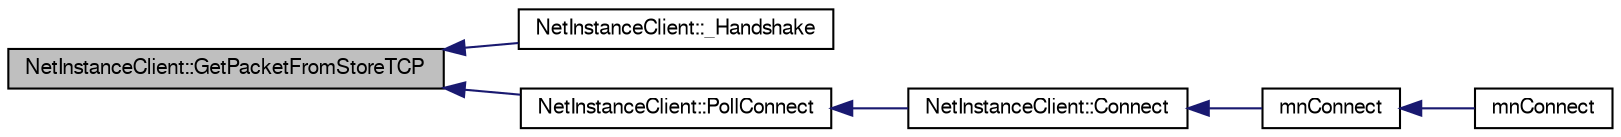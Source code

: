 digraph G
{
  edge [fontname="FreeSans",fontsize="10",labelfontname="FreeSans",labelfontsize="10"];
  node [fontname="FreeSans",fontsize="10",shape=record];
  rankdir=LR;
  Node1 [label="NetInstanceClient::GetPacketFromStoreTCP",height=0.2,width=0.4,color="black", fillcolor="grey75", style="filled" fontcolor="black"];
  Node1 -> Node2 [dir=back,color="midnightblue",fontsize="10",style="solid",fontname="FreeSans"];
  Node2 [label="NetInstanceClient::_Handshake",height=0.2,width=0.4,color="black", fillcolor="white", style="filled",URL="$class_net_instance_client.html#a6e22c2ad45d20637c96205472b36fbd7"];
  Node1 -> Node3 [dir=back,color="midnightblue",fontsize="10",style="solid",fontname="FreeSans"];
  Node3 [label="NetInstanceClient::PollConnect",height=0.2,width=0.4,color="black", fillcolor="white", style="filled",URL="$class_net_instance_client.html#a9f96ef6d39ce2b6a23e3a1f7fa13599f"];
  Node3 -> Node4 [dir=back,color="midnightblue",fontsize="10",style="solid",fontname="FreeSans"];
  Node4 [label="NetInstanceClient::Connect",height=0.2,width=0.4,color="black", fillcolor="white", style="filled",URL="$class_net_instance_client.html#aa4d84041c68b70e4a32c37d31311ca96"];
  Node4 -> Node5 [dir=back,color="midnightblue",fontsize="10",style="solid",fontname="FreeSans"];
  Node5 [label="mnConnect",height=0.2,width=0.4,color="black", fillcolor="white", style="filled",URL="$group__proc_commands.html#ga6ffd3536c34f39d9cacd3eb06cf41d79"];
  Node5 -> Node6 [dir=back,color="midnightblue",fontsize="10",style="solid",fontname="FreeSans"];
  Node6 [label="mnConnect",height=0.2,width=0.4,color="black", fillcolor="white", style="filled",URL="$group__proc_commands.html#ga601b506b062a594ea02a44502a7b4d0f"];
}
